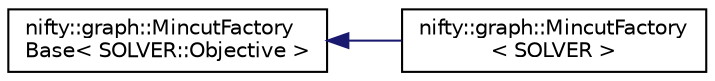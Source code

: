 digraph "Graphical Class Hierarchy"
{
  edge [fontname="Helvetica",fontsize="10",labelfontname="Helvetica",labelfontsize="10"];
  node [fontname="Helvetica",fontsize="10",shape=record];
  rankdir="LR";
  Node1 [label="nifty::graph::MincutFactory\lBase\< SOLVER::Objective \>",height=0.2,width=0.4,color="black", fillcolor="white", style="filled",URL="$classnifty_1_1graph_1_1MincutFactoryBase.html"];
  Node1 -> Node2 [dir="back",color="midnightblue",fontsize="10",style="solid",fontname="Helvetica"];
  Node2 [label="nifty::graph::MincutFactory\l\< SOLVER \>",height=0.2,width=0.4,color="black", fillcolor="white", style="filled",URL="$classnifty_1_1graph_1_1MincutFactory.html"];
}
